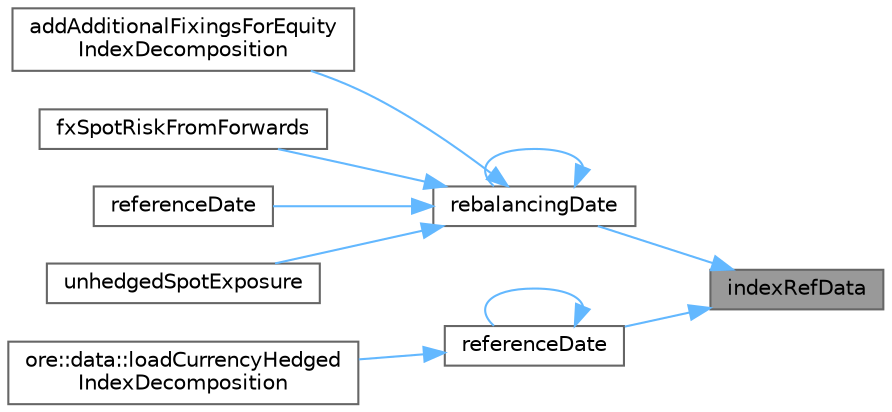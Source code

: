 digraph "indexRefData"
{
 // INTERACTIVE_SVG=YES
 // LATEX_PDF_SIZE
  bgcolor="transparent";
  edge [fontname=Helvetica,fontsize=10,labelfontname=Helvetica,labelfontsize=10];
  node [fontname=Helvetica,fontsize=10,shape=box,height=0.2,width=0.4];
  rankdir="RL";
  Node1 [label="indexRefData",height=0.2,width=0.4,color="gray40", fillcolor="grey60", style="filled", fontcolor="black",tooltip=" "];
  Node1 -> Node2 [dir="back",color="steelblue1",style="solid"];
  Node2 [label="rebalancingDate",height=0.2,width=0.4,color="grey40", fillcolor="white", style="filled",URL="$classore_1_1data_1_1_currency_hedged_equity_index_decomposition.html#ac9eeedbf8670ee71540476c8b6258b6b",tooltip=" "];
  Node2 -> Node3 [dir="back",color="steelblue1",style="solid"];
  Node3 [label="addAdditionalFixingsForEquity\lIndexDecomposition",height=0.2,width=0.4,color="grey40", fillcolor="white", style="filled",URL="$classore_1_1data_1_1_currency_hedged_equity_index_decomposition.html#afc3c59b08ce74ba6cbb239b07571a533",tooltip=" "];
  Node2 -> Node4 [dir="back",color="steelblue1",style="solid"];
  Node4 [label="fxSpotRiskFromForwards",height=0.2,width=0.4,color="grey40", fillcolor="white", style="filled",URL="$classore_1_1data_1_1_currency_hedged_equity_index_decomposition.html#a6c50e22e2b8e29fbd6631bd1b93c0a68",tooltip=" "];
  Node2 -> Node2 [dir="back",color="steelblue1",style="solid"];
  Node2 -> Node5 [dir="back",color="steelblue1",style="solid"];
  Node5 [label="referenceDate",height=0.2,width=0.4,color="grey40", fillcolor="white", style="filled",URL="$classore_1_1data_1_1_currency_hedged_equity_index_decomposition.html#ac8b1063473ab2f88ac5aede71a7bbc1e",tooltip=" "];
  Node2 -> Node6 [dir="back",color="steelblue1",style="solid"];
  Node6 [label="unhedgedSpotExposure",height=0.2,width=0.4,color="grey40", fillcolor="white", style="filled",URL="$classore_1_1data_1_1_currency_hedged_equity_index_decomposition.html#a3cc0e6ce91be96ade0c8a3fdbf8bfc87",tooltip=" "];
  Node1 -> Node7 [dir="back",color="steelblue1",style="solid"];
  Node7 [label="referenceDate",height=0.2,width=0.4,color="grey40", fillcolor="white", style="filled",URL="$classore_1_1data_1_1_currency_hedged_equity_index_decomposition.html#a0d4ab6909114c65b4188fa8f52878f8d",tooltip=" "];
  Node7 -> Node8 [dir="back",color="steelblue1",style="solid"];
  Node8 [label="ore::data::loadCurrencyHedged\lIndexDecomposition",height=0.2,width=0.4,color="grey40", fillcolor="white", style="filled",URL="$namespaceore_1_1data.html#a412cd933b87363745ea9ba50bc263845",tooltip=" "];
  Node7 -> Node7 [dir="back",color="steelblue1",style="solid"];
}
